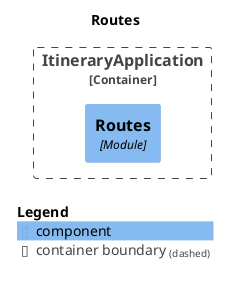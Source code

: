@startuml
set separator none
title Routes

top to bottom direction

!include <C4/C4>
!include <C4/C4_Context>
!include <C4/C4_Component>

Container_Boundary("ItineraryApplication.ItineraryApplication_boundary", "ItineraryApplication", $tags="") {
  Component(ItineraryApplication.ItineraryApplication.Routes, "Routes", $techn="Module", $descr="", $tags="", $link="")
}


SHOW_LEGEND(true)
@enduml